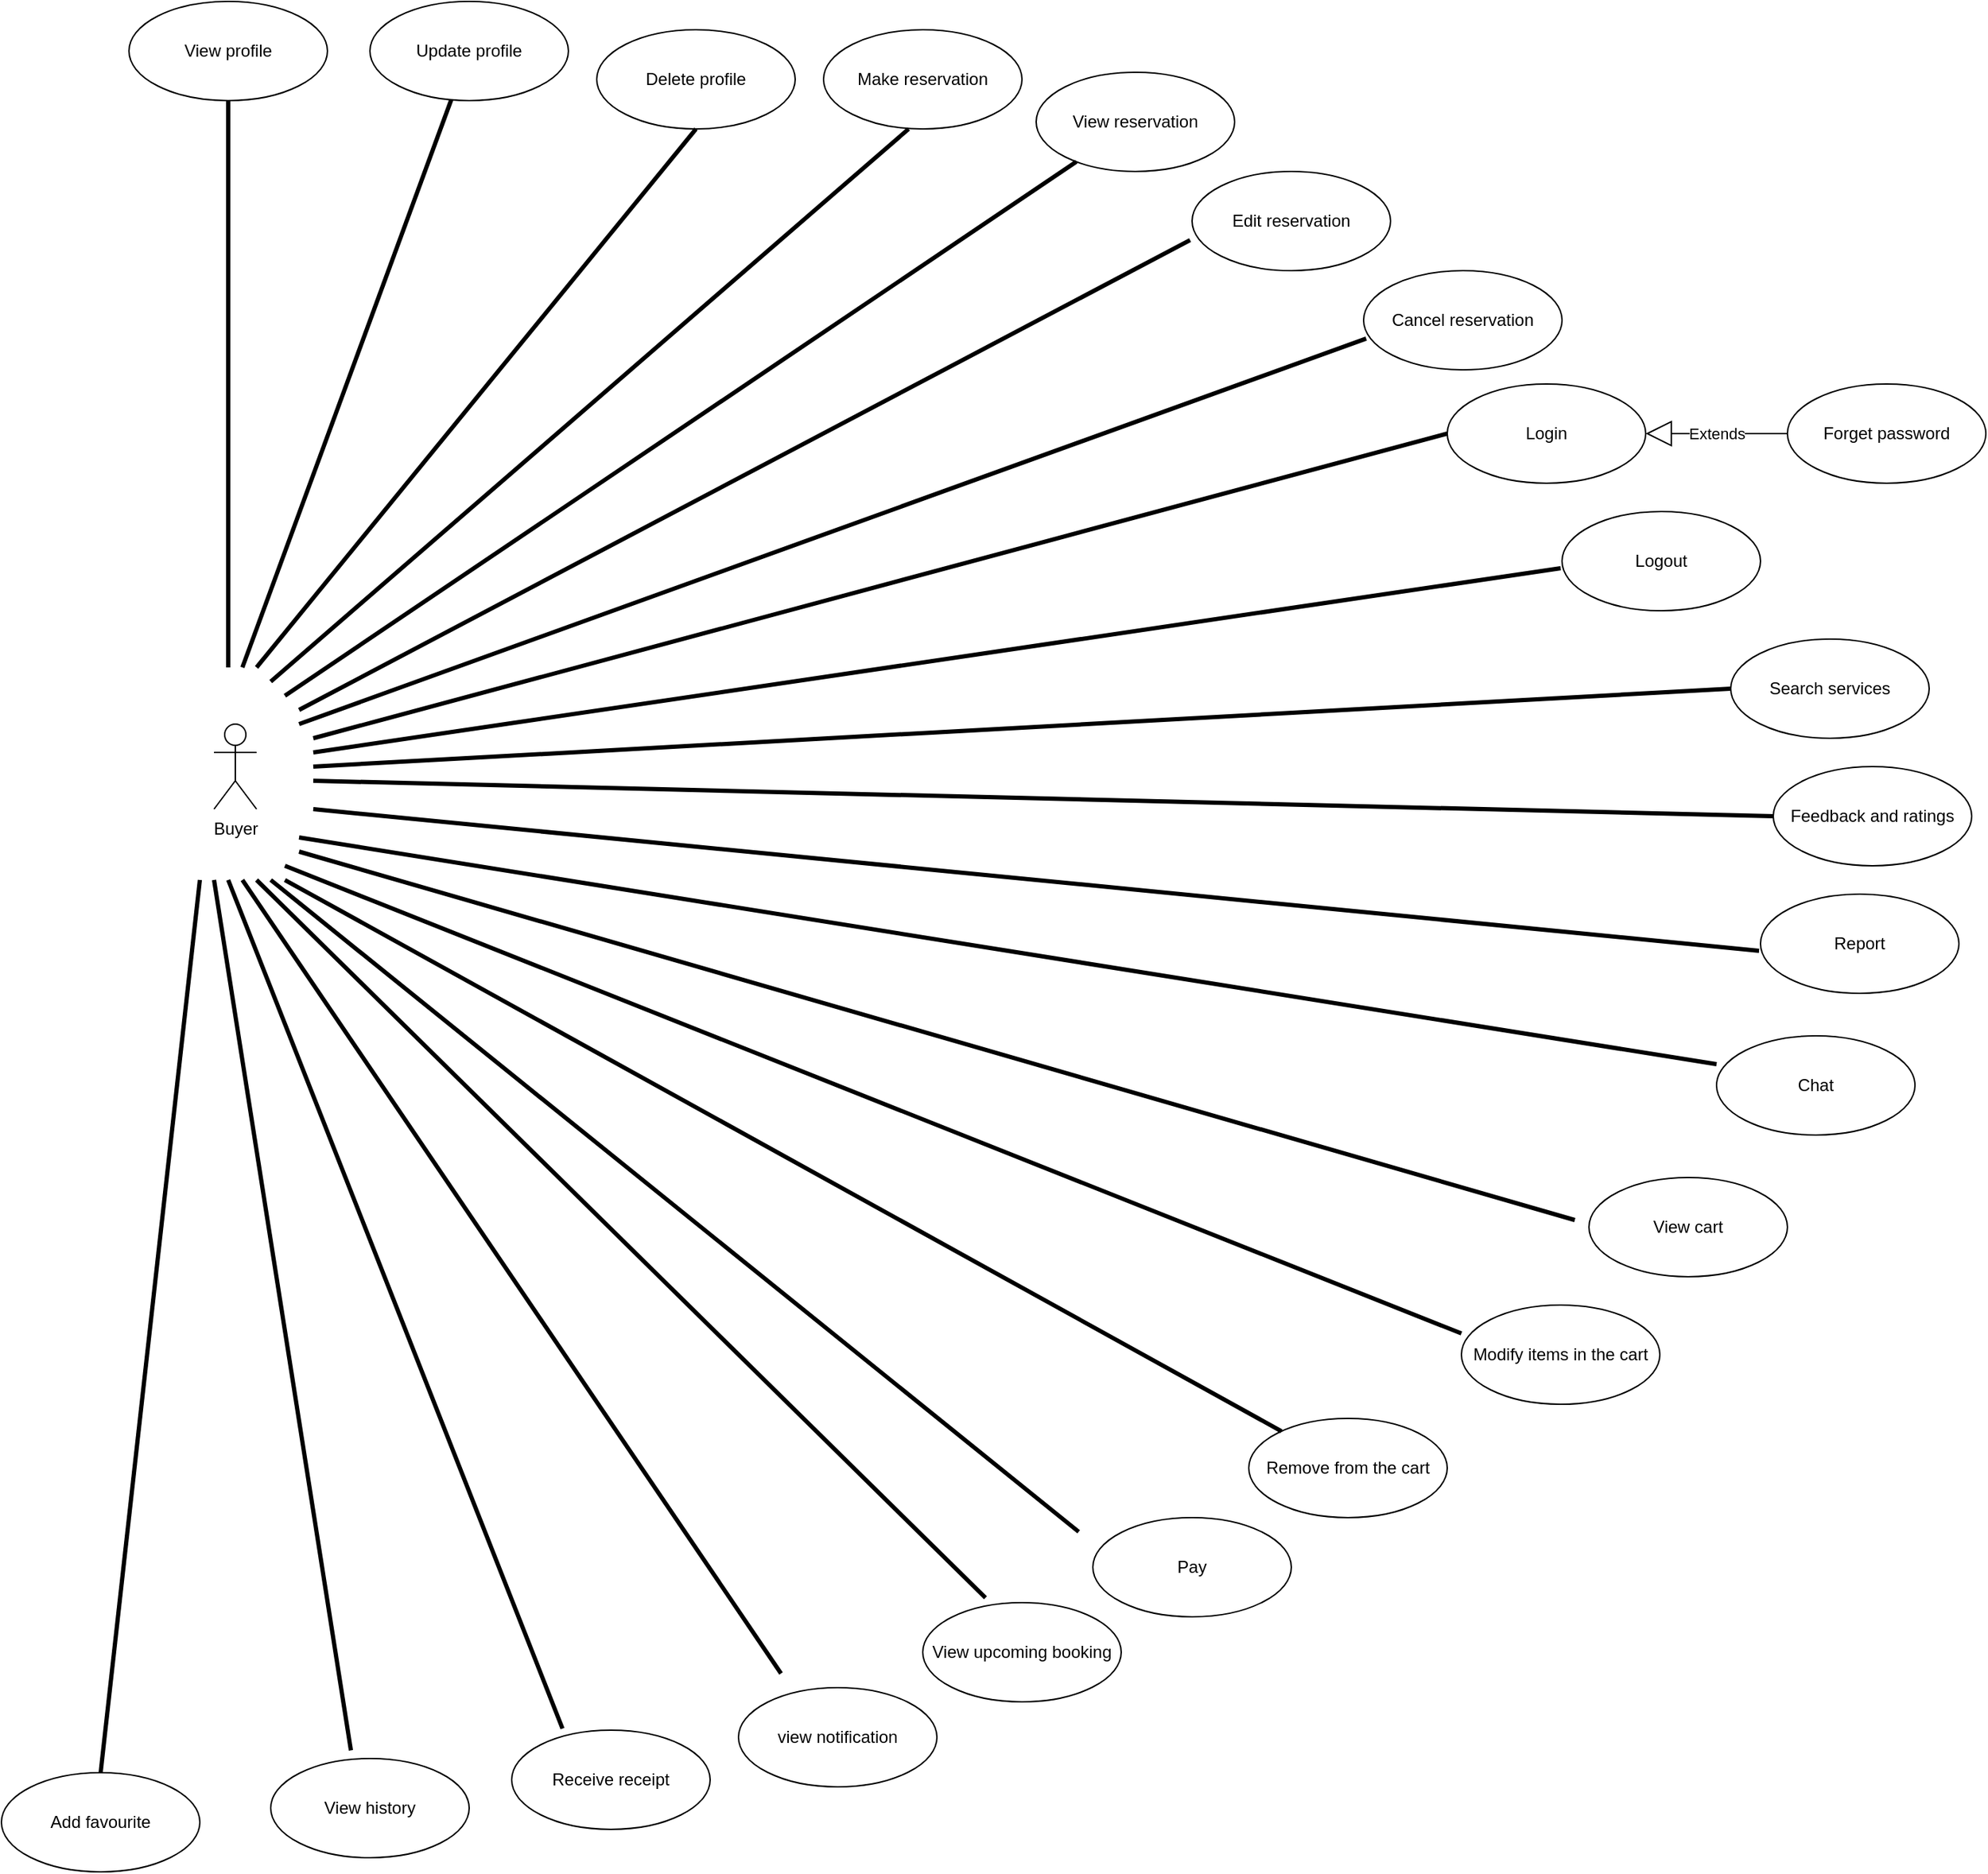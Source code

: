 <mxfile version="21.6.5" type="github">
  <diagram name="Page-1" id="cYzY0TI4jSmoXwNVxTaS">
    <mxGraphModel dx="1468" dy="995" grid="1" gridSize="10" guides="1" tooltips="1" connect="1" arrows="1" fold="1" page="1" pageScale="1" pageWidth="827" pageHeight="1169" math="0" shadow="0">
      <root>
        <mxCell id="0" />
        <mxCell id="1" parent="0" />
        <mxCell id="rHy2-PsUpPD8WBeYGM6z-2" value="Buyer" style="shape=umlActor;verticalLabelPosition=bottom;verticalAlign=top;html=1;" vertex="1" parent="1">
          <mxGeometry x="220" y="510" width="30" height="60" as="geometry" />
        </mxCell>
        <mxCell id="rHy2-PsUpPD8WBeYGM6z-3" value="View profile" style="ellipse;whiteSpace=wrap;html=1;" vertex="1" parent="1">
          <mxGeometry x="160" width="140" height="70" as="geometry" />
        </mxCell>
        <mxCell id="rHy2-PsUpPD8WBeYGM6z-4" value="Update profile" style="ellipse;whiteSpace=wrap;html=1;" vertex="1" parent="1">
          <mxGeometry x="330" width="140" height="70" as="geometry" />
        </mxCell>
        <mxCell id="rHy2-PsUpPD8WBeYGM6z-5" value="Delete profile" style="ellipse;whiteSpace=wrap;html=1;" vertex="1" parent="1">
          <mxGeometry x="490" y="20" width="140" height="70" as="geometry" />
        </mxCell>
        <mxCell id="rHy2-PsUpPD8WBeYGM6z-6" value="Make reservation" style="ellipse;whiteSpace=wrap;html=1;" vertex="1" parent="1">
          <mxGeometry x="650" y="20" width="140" height="70" as="geometry" />
        </mxCell>
        <mxCell id="rHy2-PsUpPD8WBeYGM6z-7" value="View upcoming booking" style="ellipse;whiteSpace=wrap;html=1;" vertex="1" parent="1">
          <mxGeometry x="720" y="1130" width="140" height="70" as="geometry" />
        </mxCell>
        <mxCell id="rHy2-PsUpPD8WBeYGM6z-8" value="Cancel reservation" style="ellipse;whiteSpace=wrap;html=1;" vertex="1" parent="1">
          <mxGeometry x="1031" y="190" width="140" height="70" as="geometry" />
        </mxCell>
        <mxCell id="rHy2-PsUpPD8WBeYGM6z-9" value="View reservation" style="ellipse;whiteSpace=wrap;html=1;" vertex="1" parent="1">
          <mxGeometry x="800" y="50" width="140" height="70" as="geometry" />
        </mxCell>
        <mxCell id="rHy2-PsUpPD8WBeYGM6z-10" value="Edit reservation" style="ellipse;whiteSpace=wrap;html=1;" vertex="1" parent="1">
          <mxGeometry x="910" y="120" width="140" height="70" as="geometry" />
        </mxCell>
        <mxCell id="rHy2-PsUpPD8WBeYGM6z-11" value="Search services&lt;br&gt;" style="ellipse;whiteSpace=wrap;html=1;" vertex="1" parent="1">
          <mxGeometry x="1290" y="450" width="140" height="70" as="geometry" />
        </mxCell>
        <mxCell id="rHy2-PsUpPD8WBeYGM6z-12" value="View history&lt;br&gt;" style="ellipse;whiteSpace=wrap;html=1;" vertex="1" parent="1">
          <mxGeometry x="260" y="1240" width="140" height="70" as="geometry" />
        </mxCell>
        <mxCell id="rHy2-PsUpPD8WBeYGM6z-14" value="Pay" style="ellipse;whiteSpace=wrap;html=1;" vertex="1" parent="1">
          <mxGeometry x="840" y="1070" width="140" height="70" as="geometry" />
        </mxCell>
        <mxCell id="rHy2-PsUpPD8WBeYGM6z-15" value="view notification&lt;br&gt;" style="ellipse;whiteSpace=wrap;html=1;" vertex="1" parent="1">
          <mxGeometry x="590" y="1190" width="140" height="70" as="geometry" />
        </mxCell>
        <mxCell id="rHy2-PsUpPD8WBeYGM6z-16" value="Feedback and ratings&lt;br&gt;" style="ellipse;whiteSpace=wrap;html=1;" vertex="1" parent="1">
          <mxGeometry x="1320" y="540" width="140" height="70" as="geometry" />
        </mxCell>
        <mxCell id="rHy2-PsUpPD8WBeYGM6z-17" value="Report&lt;br&gt;" style="ellipse;whiteSpace=wrap;html=1;" vertex="1" parent="1">
          <mxGeometry x="1311" y="630" width="140" height="70" as="geometry" />
        </mxCell>
        <mxCell id="rHy2-PsUpPD8WBeYGM6z-18" value="Logout" style="ellipse;whiteSpace=wrap;html=1;" vertex="1" parent="1">
          <mxGeometry x="1171" y="360" width="140" height="70" as="geometry" />
        </mxCell>
        <mxCell id="rHy2-PsUpPD8WBeYGM6z-19" value="Chat" style="ellipse;whiteSpace=wrap;html=1;" vertex="1" parent="1">
          <mxGeometry x="1280" y="730" width="140" height="70" as="geometry" />
        </mxCell>
        <mxCell id="rHy2-PsUpPD8WBeYGM6z-20" value="Login" style="ellipse;whiteSpace=wrap;html=1;" vertex="1" parent="1">
          <mxGeometry x="1090" y="270" width="140" height="70" as="geometry" />
        </mxCell>
        <mxCell id="rHy2-PsUpPD8WBeYGM6z-26" value="Forget password&lt;br&gt;" style="ellipse;whiteSpace=wrap;html=1;" vertex="1" parent="1">
          <mxGeometry x="1330" y="270" width="140" height="70" as="geometry" />
        </mxCell>
        <mxCell id="rHy2-PsUpPD8WBeYGM6z-27" value="Extends" style="endArrow=block;endSize=16;endFill=0;html=1;rounded=0;entryX=1;entryY=0.5;entryDx=0;entryDy=0;exitX=0;exitY=0.5;exitDx=0;exitDy=0;" edge="1" parent="1" source="rHy2-PsUpPD8WBeYGM6z-26" target="rHy2-PsUpPD8WBeYGM6z-20">
          <mxGeometry width="160" relative="1" as="geometry">
            <mxPoint x="1110" y="400" as="sourcePoint" />
            <mxPoint x="1010" y="395" as="targetPoint" />
          </mxGeometry>
        </mxCell>
        <mxCell id="rHy2-PsUpPD8WBeYGM6z-29" value="Receive receipt&lt;br&gt;" style="ellipse;whiteSpace=wrap;html=1;" vertex="1" parent="1">
          <mxGeometry x="430" y="1220" width="140" height="70" as="geometry" />
        </mxCell>
        <mxCell id="rHy2-PsUpPD8WBeYGM6z-30" value="View cart" style="ellipse;whiteSpace=wrap;html=1;" vertex="1" parent="1">
          <mxGeometry x="1190" y="830" width="140" height="70" as="geometry" />
        </mxCell>
        <mxCell id="rHy2-PsUpPD8WBeYGM6z-31" value="Modify items in the cart" style="ellipse;whiteSpace=wrap;html=1;" vertex="1" parent="1">
          <mxGeometry x="1100" y="920" width="140" height="70" as="geometry" />
        </mxCell>
        <mxCell id="rHy2-PsUpPD8WBeYGM6z-32" value="Add favourite" style="ellipse;whiteSpace=wrap;html=1;" vertex="1" parent="1">
          <mxGeometry x="70" y="1250" width="140" height="70" as="geometry" />
        </mxCell>
        <mxCell id="rHy2-PsUpPD8WBeYGM6z-33" value="Remove from the cart" style="ellipse;whiteSpace=wrap;html=1;" vertex="1" parent="1">
          <mxGeometry x="950" y="1000" width="140" height="70" as="geometry" />
        </mxCell>
        <mxCell id="rHy2-PsUpPD8WBeYGM6z-47" value="" style="endArrow=none;startArrow=none;endFill=0;startFill=0;endSize=8;html=1;verticalAlign=bottom;labelBackgroundColor=none;strokeWidth=3;rounded=0;entryX=0.5;entryY=1;entryDx=0;entryDy=0;" edge="1" parent="1" target="rHy2-PsUpPD8WBeYGM6z-3">
          <mxGeometry width="160" relative="1" as="geometry">
            <mxPoint x="230" y="470" as="sourcePoint" />
            <mxPoint x="350" y="304.47" as="targetPoint" />
          </mxGeometry>
        </mxCell>
        <mxCell id="rHy2-PsUpPD8WBeYGM6z-48" value="" style="endArrow=none;startArrow=none;endFill=0;startFill=0;endSize=8;html=1;verticalAlign=bottom;labelBackgroundColor=none;strokeWidth=3;rounded=0;" edge="1" parent="1" target="rHy2-PsUpPD8WBeYGM6z-4">
          <mxGeometry width="160" relative="1" as="geometry">
            <mxPoint x="240" y="470" as="sourcePoint" />
            <mxPoint x="410" y="80" as="targetPoint" />
          </mxGeometry>
        </mxCell>
        <mxCell id="rHy2-PsUpPD8WBeYGM6z-50" value="" style="endArrow=none;startArrow=none;endFill=0;startFill=0;endSize=8;html=1;verticalAlign=bottom;labelBackgroundColor=none;strokeWidth=3;rounded=0;entryX=0.5;entryY=1;entryDx=0;entryDy=0;" edge="1" parent="1" target="rHy2-PsUpPD8WBeYGM6z-5">
          <mxGeometry width="160" relative="1" as="geometry">
            <mxPoint x="250" y="470" as="sourcePoint" />
            <mxPoint x="710" y="320" as="targetPoint" />
          </mxGeometry>
        </mxCell>
        <mxCell id="rHy2-PsUpPD8WBeYGM6z-51" value="" style="endArrow=none;startArrow=none;endFill=0;startFill=0;endSize=8;html=1;verticalAlign=bottom;labelBackgroundColor=none;strokeWidth=3;rounded=0;" edge="1" parent="1">
          <mxGeometry width="160" relative="1" as="geometry">
            <mxPoint x="260" y="480" as="sourcePoint" />
            <mxPoint x="710" y="90" as="targetPoint" />
          </mxGeometry>
        </mxCell>
        <mxCell id="rHy2-PsUpPD8WBeYGM6z-52" value="" style="endArrow=none;startArrow=none;endFill=0;startFill=0;endSize=8;html=1;verticalAlign=bottom;labelBackgroundColor=none;strokeWidth=3;rounded=0;" edge="1" parent="1" target="rHy2-PsUpPD8WBeYGM6z-9">
          <mxGeometry width="160" relative="1" as="geometry">
            <mxPoint x="270" y="490" as="sourcePoint" />
            <mxPoint x="710" y="320" as="targetPoint" />
          </mxGeometry>
        </mxCell>
        <mxCell id="rHy2-PsUpPD8WBeYGM6z-53" value="" style="endArrow=none;startArrow=none;endFill=0;startFill=0;endSize=8;html=1;verticalAlign=bottom;labelBackgroundColor=none;strokeWidth=3;rounded=0;entryX=-0.01;entryY=0.692;entryDx=0;entryDy=0;entryPerimeter=0;" edge="1" parent="1" target="rHy2-PsUpPD8WBeYGM6z-10">
          <mxGeometry width="160" relative="1" as="geometry">
            <mxPoint x="280" y="500" as="sourcePoint" />
            <mxPoint x="710" y="320" as="targetPoint" />
          </mxGeometry>
        </mxCell>
        <mxCell id="rHy2-PsUpPD8WBeYGM6z-54" value="" style="endArrow=none;startArrow=none;endFill=0;startFill=0;endSize=8;html=1;verticalAlign=bottom;labelBackgroundColor=none;strokeWidth=3;rounded=0;entryX=0.013;entryY=0.685;entryDx=0;entryDy=0;entryPerimeter=0;" edge="1" parent="1" target="rHy2-PsUpPD8WBeYGM6z-8">
          <mxGeometry width="160" relative="1" as="geometry">
            <mxPoint x="280" y="510" as="sourcePoint" />
            <mxPoint x="780" y="450" as="targetPoint" />
          </mxGeometry>
        </mxCell>
        <mxCell id="rHy2-PsUpPD8WBeYGM6z-55" value="" style="endArrow=none;startArrow=none;endFill=0;startFill=0;endSize=8;html=1;verticalAlign=bottom;labelBackgroundColor=none;strokeWidth=3;rounded=0;entryX=0;entryY=0.5;entryDx=0;entryDy=0;" edge="1" parent="1" target="rHy2-PsUpPD8WBeYGM6z-20">
          <mxGeometry width="160" relative="1" as="geometry">
            <mxPoint x="290" y="520" as="sourcePoint" />
            <mxPoint x="780" y="490" as="targetPoint" />
          </mxGeometry>
        </mxCell>
        <mxCell id="rHy2-PsUpPD8WBeYGM6z-56" value="" style="endArrow=none;startArrow=none;endFill=0;startFill=0;endSize=8;html=1;verticalAlign=bottom;labelBackgroundColor=none;strokeWidth=3;rounded=0;" edge="1" parent="1">
          <mxGeometry width="160" relative="1" as="geometry">
            <mxPoint x="290" y="530" as="sourcePoint" />
            <mxPoint x="1170" y="400" as="targetPoint" />
          </mxGeometry>
        </mxCell>
        <mxCell id="rHy2-PsUpPD8WBeYGM6z-57" value="" style="endArrow=none;startArrow=none;endFill=0;startFill=0;endSize=8;html=1;verticalAlign=bottom;labelBackgroundColor=none;strokeWidth=3;rounded=0;entryX=0;entryY=0.5;entryDx=0;entryDy=0;" edge="1" parent="1" target="rHy2-PsUpPD8WBeYGM6z-11">
          <mxGeometry width="160" relative="1" as="geometry">
            <mxPoint x="290" y="540" as="sourcePoint" />
            <mxPoint x="920" y="600" as="targetPoint" />
          </mxGeometry>
        </mxCell>
        <mxCell id="rHy2-PsUpPD8WBeYGM6z-58" value="" style="endArrow=none;startArrow=none;endFill=0;startFill=0;endSize=8;html=1;verticalAlign=bottom;labelBackgroundColor=none;strokeWidth=3;rounded=0;entryX=0;entryY=0.5;entryDx=0;entryDy=0;" edge="1" parent="1" target="rHy2-PsUpPD8WBeYGM6z-16">
          <mxGeometry width="160" relative="1" as="geometry">
            <mxPoint x="290" y="550" as="sourcePoint" />
            <mxPoint x="920" y="600" as="targetPoint" />
          </mxGeometry>
        </mxCell>
        <mxCell id="rHy2-PsUpPD8WBeYGM6z-59" value="" style="endArrow=none;startArrow=none;endFill=0;startFill=0;endSize=8;html=1;verticalAlign=bottom;labelBackgroundColor=none;strokeWidth=3;rounded=0;" edge="1" parent="1">
          <mxGeometry width="160" relative="1" as="geometry">
            <mxPoint x="290" y="570" as="sourcePoint" />
            <mxPoint x="1310" y="670" as="targetPoint" />
          </mxGeometry>
        </mxCell>
        <mxCell id="rHy2-PsUpPD8WBeYGM6z-60" value="" style="endArrow=none;startArrow=none;endFill=0;startFill=0;endSize=8;html=1;verticalAlign=bottom;labelBackgroundColor=none;strokeWidth=3;rounded=0;entryX=0;entryY=0.286;entryDx=0;entryDy=0;entryPerimeter=0;" edge="1" parent="1" target="rHy2-PsUpPD8WBeYGM6z-19">
          <mxGeometry width="160" relative="1" as="geometry">
            <mxPoint x="280" y="590" as="sourcePoint" />
            <mxPoint x="920" y="610" as="targetPoint" />
          </mxGeometry>
        </mxCell>
        <mxCell id="rHy2-PsUpPD8WBeYGM6z-61" value="" style="endArrow=none;startArrow=none;endFill=0;startFill=0;endSize=8;html=1;verticalAlign=bottom;labelBackgroundColor=none;strokeWidth=3;rounded=0;" edge="1" parent="1">
          <mxGeometry width="160" relative="1" as="geometry">
            <mxPoint x="280" y="600" as="sourcePoint" />
            <mxPoint x="1180" y="860" as="targetPoint" />
          </mxGeometry>
        </mxCell>
        <mxCell id="rHy2-PsUpPD8WBeYGM6z-62" value="" style="endArrow=none;startArrow=none;endFill=0;startFill=0;endSize=8;html=1;verticalAlign=bottom;labelBackgroundColor=none;strokeWidth=3;rounded=0;entryX=0.5;entryY=0;entryDx=0;entryDy=0;" edge="1" parent="1" target="rHy2-PsUpPD8WBeYGM6z-32">
          <mxGeometry width="160" relative="1" as="geometry">
            <mxPoint x="210" y="620" as="sourcePoint" />
            <mxPoint x="920" y="780" as="targetPoint" />
          </mxGeometry>
        </mxCell>
        <mxCell id="rHy2-PsUpPD8WBeYGM6z-63" value="" style="endArrow=none;startArrow=none;endFill=0;startFill=0;endSize=8;html=1;verticalAlign=bottom;labelBackgroundColor=none;strokeWidth=3;rounded=0;entryX=0.404;entryY=-0.082;entryDx=0;entryDy=0;entryPerimeter=0;" edge="1" parent="1" target="rHy2-PsUpPD8WBeYGM6z-12">
          <mxGeometry width="160" relative="1" as="geometry">
            <mxPoint x="220" y="620" as="sourcePoint" />
            <mxPoint x="920" y="780" as="targetPoint" />
          </mxGeometry>
        </mxCell>
        <mxCell id="rHy2-PsUpPD8WBeYGM6z-64" value="" style="endArrow=none;startArrow=none;endFill=0;startFill=0;endSize=8;html=1;verticalAlign=bottom;labelBackgroundColor=none;strokeWidth=3;rounded=0;entryX=0.256;entryY=-0.016;entryDx=0;entryDy=0;entryPerimeter=0;" edge="1" parent="1" target="rHy2-PsUpPD8WBeYGM6z-29">
          <mxGeometry width="160" relative="1" as="geometry">
            <mxPoint x="230" y="620" as="sourcePoint" />
            <mxPoint x="920" y="780" as="targetPoint" />
          </mxGeometry>
        </mxCell>
        <mxCell id="rHy2-PsUpPD8WBeYGM6z-65" value="" style="endArrow=none;startArrow=none;endFill=0;startFill=0;endSize=8;html=1;verticalAlign=bottom;labelBackgroundColor=none;strokeWidth=3;rounded=0;" edge="1" parent="1">
          <mxGeometry width="160" relative="1" as="geometry">
            <mxPoint x="240" y="620" as="sourcePoint" />
            <mxPoint x="620" y="1180" as="targetPoint" />
          </mxGeometry>
        </mxCell>
        <mxCell id="rHy2-PsUpPD8WBeYGM6z-66" value="" style="endArrow=none;startArrow=none;endFill=0;startFill=0;endSize=8;html=1;verticalAlign=bottom;labelBackgroundColor=none;strokeWidth=3;rounded=0;entryX=0.316;entryY=-0.049;entryDx=0;entryDy=0;entryPerimeter=0;" edge="1" parent="1" target="rHy2-PsUpPD8WBeYGM6z-7">
          <mxGeometry width="160" relative="1" as="geometry">
            <mxPoint x="250" y="620" as="sourcePoint" />
            <mxPoint x="920" y="780" as="targetPoint" />
          </mxGeometry>
        </mxCell>
        <mxCell id="rHy2-PsUpPD8WBeYGM6z-67" value="" style="endArrow=none;startArrow=none;endFill=0;startFill=0;endSize=8;html=1;verticalAlign=bottom;labelBackgroundColor=none;strokeWidth=3;rounded=0;" edge="1" parent="1">
          <mxGeometry width="160" relative="1" as="geometry">
            <mxPoint x="260" y="620" as="sourcePoint" />
            <mxPoint x="830" y="1080" as="targetPoint" />
          </mxGeometry>
        </mxCell>
        <mxCell id="rHy2-PsUpPD8WBeYGM6z-68" value="" style="endArrow=none;startArrow=none;endFill=0;startFill=0;endSize=8;html=1;verticalAlign=bottom;labelBackgroundColor=none;strokeWidth=3;rounded=0;" edge="1" parent="1" target="rHy2-PsUpPD8WBeYGM6z-33">
          <mxGeometry width="160" relative="1" as="geometry">
            <mxPoint x="270" y="620" as="sourcePoint" />
            <mxPoint x="820" y="780" as="targetPoint" />
          </mxGeometry>
        </mxCell>
        <mxCell id="rHy2-PsUpPD8WBeYGM6z-69" value="" style="endArrow=none;startArrow=none;endFill=0;startFill=0;endSize=8;html=1;verticalAlign=bottom;labelBackgroundColor=none;strokeWidth=3;rounded=0;entryX=0;entryY=0.286;entryDx=0;entryDy=0;entryPerimeter=0;" edge="1" parent="1" target="rHy2-PsUpPD8WBeYGM6z-31">
          <mxGeometry width="160" relative="1" as="geometry">
            <mxPoint x="270" y="610" as="sourcePoint" />
            <mxPoint x="820" y="780" as="targetPoint" />
          </mxGeometry>
        </mxCell>
      </root>
    </mxGraphModel>
  </diagram>
</mxfile>
